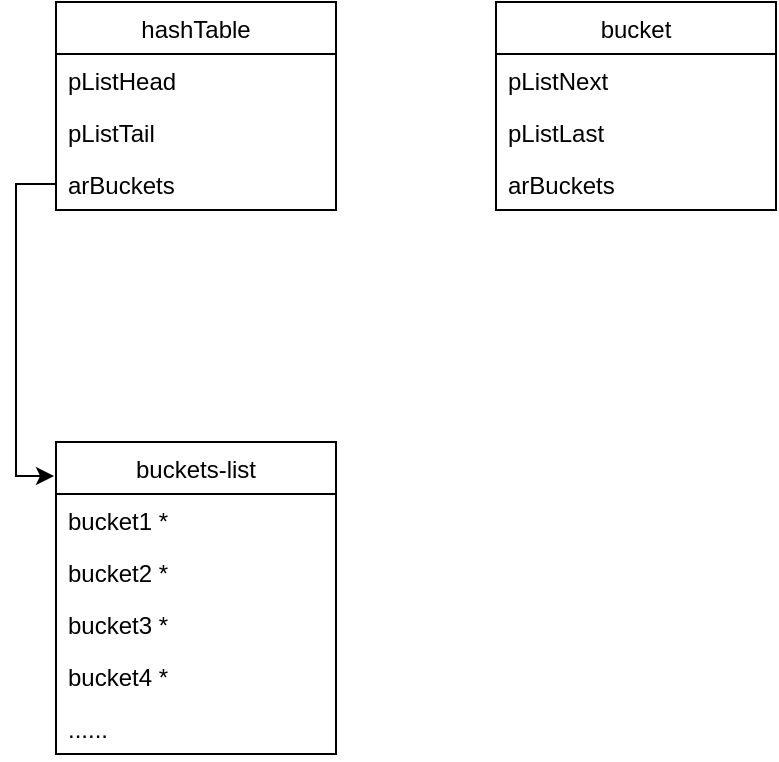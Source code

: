 <mxfile version="14.4.3" type="github">
  <diagram id="C5RBs43oDa-KdzZeNtuy" name="Page-1">
    <mxGraphModel dx="2066" dy="1064" grid="1" gridSize="10" guides="1" tooltips="1" connect="1" arrows="1" fold="1" page="1" pageScale="1" pageWidth="827" pageHeight="1169" math="0" shadow="0">
      <root>
        <mxCell id="WIyWlLk6GJQsqaUBKTNV-0" />
        <mxCell id="WIyWlLk6GJQsqaUBKTNV-1" parent="WIyWlLk6GJQsqaUBKTNV-0" />
        <mxCell id="5V8hIFRx9qLAp5OkmLqT-1" value="hashTable" style="swimlane;fontStyle=0;childLayout=stackLayout;horizontal=1;startSize=26;fillColor=none;horizontalStack=0;resizeParent=1;resizeParentMax=0;resizeLast=0;collapsible=1;marginBottom=0;" vertex="1" parent="WIyWlLk6GJQsqaUBKTNV-1">
          <mxGeometry x="100" y="160" width="140" height="104" as="geometry" />
        </mxCell>
        <mxCell id="5V8hIFRx9qLAp5OkmLqT-2" value="pListHead" style="text;strokeColor=none;fillColor=none;align=left;verticalAlign=top;spacingLeft=4;spacingRight=4;overflow=hidden;rotatable=0;points=[[0,0.5],[1,0.5]];portConstraint=eastwest;" vertex="1" parent="5V8hIFRx9qLAp5OkmLqT-1">
          <mxGeometry y="26" width="140" height="26" as="geometry" />
        </mxCell>
        <mxCell id="5V8hIFRx9qLAp5OkmLqT-3" value="pListTail" style="text;strokeColor=none;fillColor=none;align=left;verticalAlign=top;spacingLeft=4;spacingRight=4;overflow=hidden;rotatable=0;points=[[0,0.5],[1,0.5]];portConstraint=eastwest;" vertex="1" parent="5V8hIFRx9qLAp5OkmLqT-1">
          <mxGeometry y="52" width="140" height="26" as="geometry" />
        </mxCell>
        <mxCell id="5V8hIFRx9qLAp5OkmLqT-4" value="arBuckets" style="text;strokeColor=none;fillColor=none;align=left;verticalAlign=top;spacingLeft=4;spacingRight=4;overflow=hidden;rotatable=0;points=[[0,0.5],[1,0.5]];portConstraint=eastwest;" vertex="1" parent="5V8hIFRx9qLAp5OkmLqT-1">
          <mxGeometry y="78" width="140" height="26" as="geometry" />
        </mxCell>
        <mxCell id="5V8hIFRx9qLAp5OkmLqT-5" value="buckets-list" style="swimlane;fontStyle=0;childLayout=stackLayout;horizontal=1;startSize=26;fillColor=none;horizontalStack=0;resizeParent=1;resizeParentMax=0;resizeLast=0;collapsible=1;marginBottom=0;" vertex="1" parent="WIyWlLk6GJQsqaUBKTNV-1">
          <mxGeometry x="100" y="380" width="140" height="156" as="geometry" />
        </mxCell>
        <mxCell id="5V8hIFRx9qLAp5OkmLqT-6" value="bucket1 *" style="text;strokeColor=none;fillColor=none;align=left;verticalAlign=top;spacingLeft=4;spacingRight=4;overflow=hidden;rotatable=0;points=[[0,0.5],[1,0.5]];portConstraint=eastwest;" vertex="1" parent="5V8hIFRx9qLAp5OkmLqT-5">
          <mxGeometry y="26" width="140" height="26" as="geometry" />
        </mxCell>
        <mxCell id="5V8hIFRx9qLAp5OkmLqT-7" value="bucket2 *" style="text;strokeColor=none;fillColor=none;align=left;verticalAlign=top;spacingLeft=4;spacingRight=4;overflow=hidden;rotatable=0;points=[[0,0.5],[1,0.5]];portConstraint=eastwest;" vertex="1" parent="5V8hIFRx9qLAp5OkmLqT-5">
          <mxGeometry y="52" width="140" height="26" as="geometry" />
        </mxCell>
        <mxCell id="5V8hIFRx9qLAp5OkmLqT-8" value="bucket3 *" style="text;strokeColor=none;fillColor=none;align=left;verticalAlign=top;spacingLeft=4;spacingRight=4;overflow=hidden;rotatable=0;points=[[0,0.5],[1,0.5]];portConstraint=eastwest;" vertex="1" parent="5V8hIFRx9qLAp5OkmLqT-5">
          <mxGeometry y="78" width="140" height="26" as="geometry" />
        </mxCell>
        <mxCell id="5V8hIFRx9qLAp5OkmLqT-9" value="bucket4 *" style="text;strokeColor=none;fillColor=none;align=left;verticalAlign=top;spacingLeft=4;spacingRight=4;overflow=hidden;rotatable=0;points=[[0,0.5],[1,0.5]];portConstraint=eastwest;" vertex="1" parent="5V8hIFRx9qLAp5OkmLqT-5">
          <mxGeometry y="104" width="140" height="26" as="geometry" />
        </mxCell>
        <mxCell id="5V8hIFRx9qLAp5OkmLqT-10" value="......" style="text;strokeColor=none;fillColor=none;align=left;verticalAlign=top;spacingLeft=4;spacingRight=4;overflow=hidden;rotatable=0;points=[[0,0.5],[1,0.5]];portConstraint=eastwest;" vertex="1" parent="5V8hIFRx9qLAp5OkmLqT-5">
          <mxGeometry y="130" width="140" height="26" as="geometry" />
        </mxCell>
        <mxCell id="5V8hIFRx9qLAp5OkmLqT-12" style="edgeStyle=orthogonalEdgeStyle;rounded=0;orthogonalLoop=1;jettySize=auto;html=1;entryX=-0.007;entryY=0.109;entryDx=0;entryDy=0;entryPerimeter=0;" edge="1" parent="WIyWlLk6GJQsqaUBKTNV-1" source="5V8hIFRx9qLAp5OkmLqT-4" target="5V8hIFRx9qLAp5OkmLqT-5">
          <mxGeometry relative="1" as="geometry" />
        </mxCell>
        <mxCell id="5V8hIFRx9qLAp5OkmLqT-13" value="bucket" style="swimlane;fontStyle=0;childLayout=stackLayout;horizontal=1;startSize=26;fillColor=none;horizontalStack=0;resizeParent=1;resizeParentMax=0;resizeLast=0;collapsible=1;marginBottom=0;" vertex="1" parent="WIyWlLk6GJQsqaUBKTNV-1">
          <mxGeometry x="320" y="160" width="140" height="104" as="geometry" />
        </mxCell>
        <mxCell id="5V8hIFRx9qLAp5OkmLqT-14" value="pListNext" style="text;strokeColor=none;fillColor=none;align=left;verticalAlign=top;spacingLeft=4;spacingRight=4;overflow=hidden;rotatable=0;points=[[0,0.5],[1,0.5]];portConstraint=eastwest;" vertex="1" parent="5V8hIFRx9qLAp5OkmLqT-13">
          <mxGeometry y="26" width="140" height="26" as="geometry" />
        </mxCell>
        <mxCell id="5V8hIFRx9qLAp5OkmLqT-15" value="pListLast" style="text;strokeColor=none;fillColor=none;align=left;verticalAlign=top;spacingLeft=4;spacingRight=4;overflow=hidden;rotatable=0;points=[[0,0.5],[1,0.5]];portConstraint=eastwest;" vertex="1" parent="5V8hIFRx9qLAp5OkmLqT-13">
          <mxGeometry y="52" width="140" height="26" as="geometry" />
        </mxCell>
        <mxCell id="5V8hIFRx9qLAp5OkmLqT-16" value="arBuckets" style="text;strokeColor=none;fillColor=none;align=left;verticalAlign=top;spacingLeft=4;spacingRight=4;overflow=hidden;rotatable=0;points=[[0,0.5],[1,0.5]];portConstraint=eastwest;" vertex="1" parent="5V8hIFRx9qLAp5OkmLqT-13">
          <mxGeometry y="78" width="140" height="26" as="geometry" />
        </mxCell>
      </root>
    </mxGraphModel>
  </diagram>
</mxfile>
